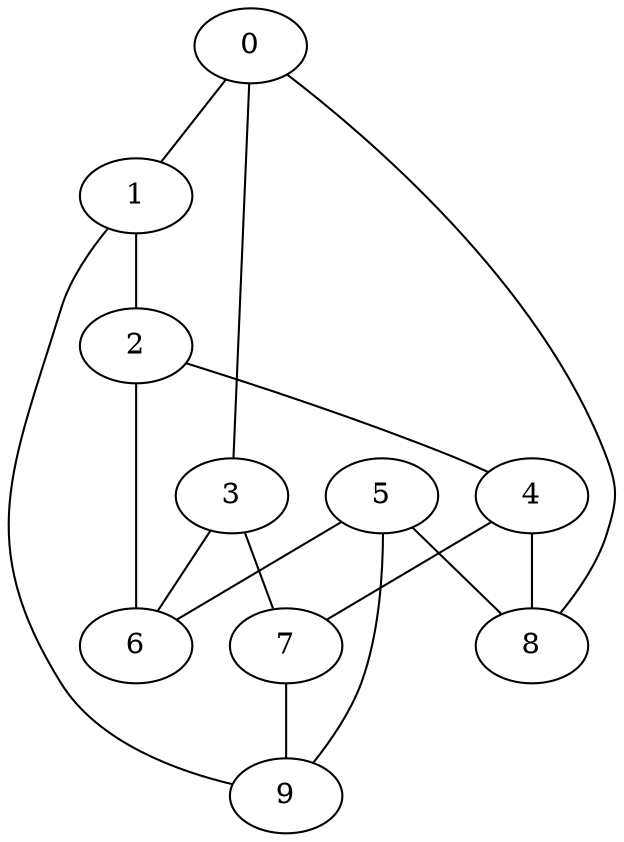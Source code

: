graph g {0;1;2;3;4;5;6;7;8;9;0 -- 1;0 -- 3;0 -- 8;1 -- 2;1 -- 9;2 -- 4;2 -- 6;3 -- 6;3 -- 7;4 -- 7;4 -- 8;5 -- 6;5 -- 8;5 -- 9;7 -- 9;}